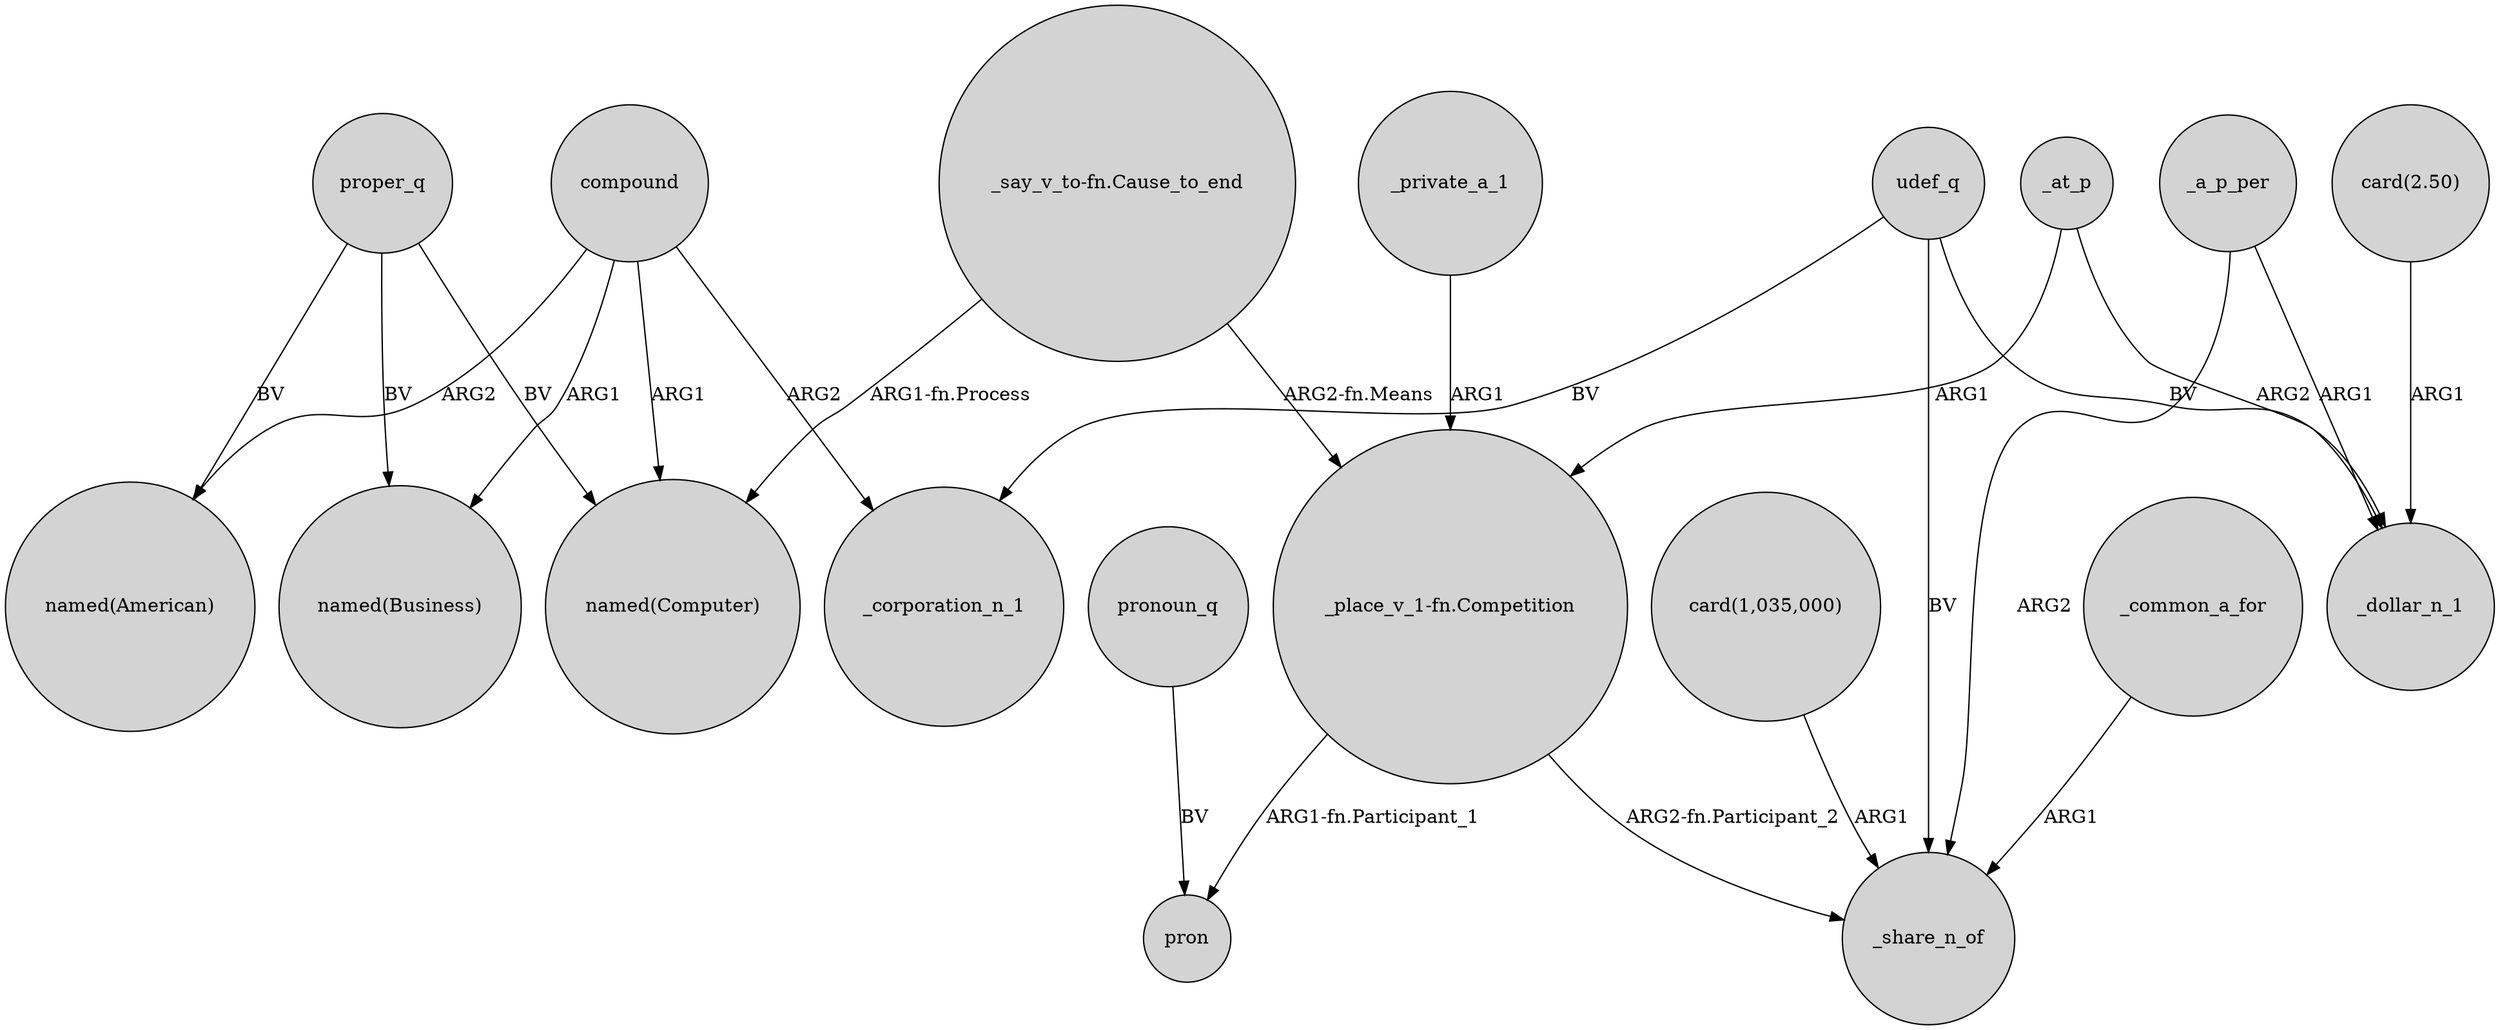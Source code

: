 digraph {
	node [shape=circle style=filled]
	proper_q -> "named(Business)" [label=BV]
	"_place_v_1-fn.Competition" -> pron [label="ARG1-fn.Participant_1"]
	compound -> "named(Computer)" [label=ARG1]
	_private_a_1 -> "_place_v_1-fn.Competition" [label=ARG1]
	proper_q -> "named(Computer)" [label=BV]
	_at_p -> "_place_v_1-fn.Competition" [label=ARG1]
	_common_a_for -> _share_n_of [label=ARG1]
	"_place_v_1-fn.Competition" -> _share_n_of [label="ARG2-fn.Participant_2"]
	pronoun_q -> pron [label=BV]
	_at_p -> _dollar_n_1 [label=ARG2]
	_a_p_per -> _share_n_of [label=ARG2]
	"_say_v_to-fn.Cause_to_end" -> "named(Computer)" [label="ARG1-fn.Process"]
	udef_q -> _share_n_of [label=BV]
	udef_q -> _dollar_n_1 [label=BV]
	"_say_v_to-fn.Cause_to_end" -> "_place_v_1-fn.Competition" [label="ARG2-fn.Means"]
	_a_p_per -> _dollar_n_1 [label=ARG1]
	compound -> _corporation_n_1 [label=ARG2]
	udef_q -> _corporation_n_1 [label=BV]
	compound -> "named(Business)" [label=ARG1]
	compound -> "named(American)" [label=ARG2]
	proper_q -> "named(American)" [label=BV]
	"card(1,035,000)" -> _share_n_of [label=ARG1]
	"card(2.50)" -> _dollar_n_1 [label=ARG1]
}
